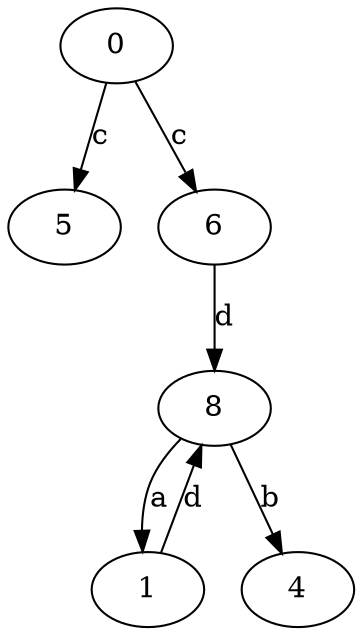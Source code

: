strict digraph  {
0;
1;
4;
5;
6;
8;
0 -> 5  [label=c];
0 -> 6  [label=c];
1 -> 8  [label=d];
6 -> 8  [label=d];
8 -> 1  [label=a];
8 -> 4  [label=b];
}
